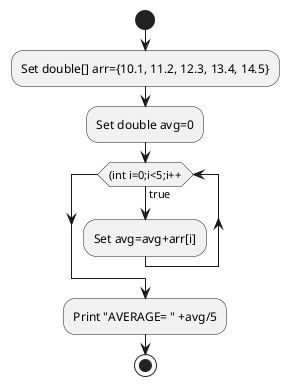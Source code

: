 @startuml
start
:Set double[] arr={10.1, 11.2, 12.3, 13.4, 14.5};
:Set double avg=0;
while ((int i=0;i<5;i++) is (true)
:Set avg=avg+arr[i];
endwhile
:Print "AVERAGE= " +avg/5;
stop
@enduml
